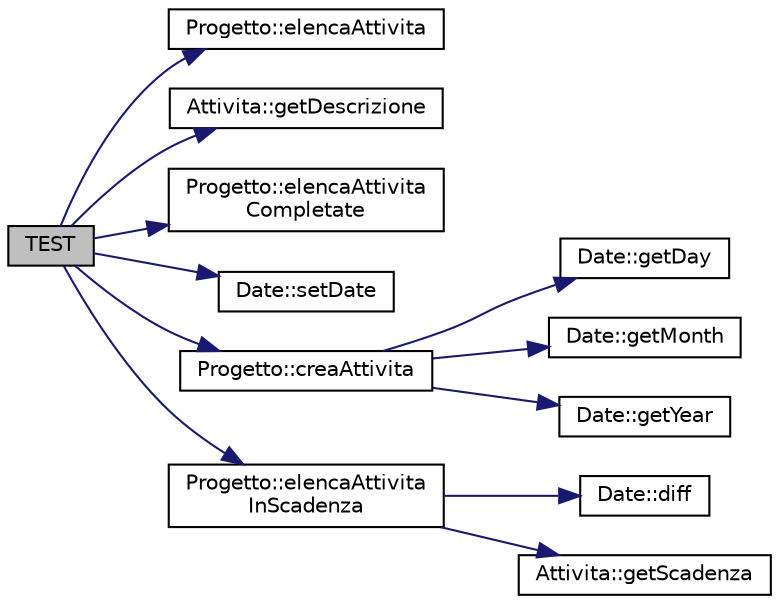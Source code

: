 digraph "TEST"
{
 // LATEX_PDF_SIZE
  edge [fontname="Helvetica",fontsize="10",labelfontname="Helvetica",labelfontsize="10"];
  node [fontname="Helvetica",fontsize="10",shape=record];
  rankdir="LR";
  Node45 [label="TEST",height=0.2,width=0.4,color="black", fillcolor="grey75", style="filled", fontcolor="black",tooltip=" "];
  Node45 -> Node46 [color="midnightblue",fontsize="10",style="solid",fontname="Helvetica"];
  Node46 [label="Progetto::elencaAttivita",height=0.2,width=0.4,color="black", fillcolor="white", style="filled",URL="$class_progetto.html#a584a5c737881dd832d6b37dfe6ab2650",tooltip="elenco delle attivita' del progetto"];
  Node45 -> Node47 [color="midnightblue",fontsize="10",style="solid",fontname="Helvetica"];
  Node47 [label="Attivita::getDescrizione",height=0.2,width=0.4,color="black", fillcolor="white", style="filled",URL="$class_attivita.html#aa51912a82f36d8beb03ef440bace68c8",tooltip="acquisizione descrizione dell'attivita'"];
  Node45 -> Node48 [color="midnightblue",fontsize="10",style="solid",fontname="Helvetica"];
  Node48 [label="Progetto::elencaAttivita\lCompletate",height=0.2,width=0.4,color="black", fillcolor="white", style="filled",URL="$class_progetto.html#af093b53f52148e1dd7fa52f3b9a19813",tooltip="elenco delle attivita' completate del progetto"];
  Node45 -> Node49 [color="midnightblue",fontsize="10",style="solid",fontname="Helvetica"];
  Node49 [label="Date::setDate",height=0.2,width=0.4,color="black", fillcolor="white", style="filled",URL="$class_date.html#a19eb26bdd61f068b5c3841e3a084d549",tooltip=" "];
  Node45 -> Node50 [color="midnightblue",fontsize="10",style="solid",fontname="Helvetica"];
  Node50 [label="Progetto::creaAttivita",height=0.2,width=0.4,color="black", fillcolor="white", style="filled",URL="$class_progetto.html#af483f7ff14bc2181ffcd1346da2af67a",tooltip="aggiunta nuova attivita' al progetto"];
  Node50 -> Node51 [color="midnightblue",fontsize="10",style="solid",fontname="Helvetica"];
  Node51 [label="Date::getDay",height=0.2,width=0.4,color="black", fillcolor="white", style="filled",URL="$class_date.html#a687c38470834100a545341fa3fd95982",tooltip=" "];
  Node50 -> Node52 [color="midnightblue",fontsize="10",style="solid",fontname="Helvetica"];
  Node52 [label="Date::getMonth",height=0.2,width=0.4,color="black", fillcolor="white", style="filled",URL="$class_date.html#a1007223f5bde9152cf31ab53417a7980",tooltip=" "];
  Node50 -> Node53 [color="midnightblue",fontsize="10",style="solid",fontname="Helvetica"];
  Node53 [label="Date::getYear",height=0.2,width=0.4,color="black", fillcolor="white", style="filled",URL="$class_date.html#acf6357dc69d916489d3065efce18736d",tooltip=" "];
  Node45 -> Node54 [color="midnightblue",fontsize="10",style="solid",fontname="Helvetica"];
  Node54 [label="Progetto::elencaAttivita\lInScadenza",height=0.2,width=0.4,color="black", fillcolor="white", style="filled",URL="$class_progetto.html#a6bbaa11138cad32b3329fbdc015c61d7",tooltip="elenco delle attivita' in scadenza prima di una specifica data del progetto"];
  Node54 -> Node55 [color="midnightblue",fontsize="10",style="solid",fontname="Helvetica"];
  Node55 [label="Date::diff",height=0.2,width=0.4,color="black", fillcolor="white", style="filled",URL="$class_date.html#acf0a50044c24f962c53ec23adf2a940d",tooltip=" "];
  Node54 -> Node56 [color="midnightblue",fontsize="10",style="solid",fontname="Helvetica"];
  Node56 [label="Attivita::getScadenza",height=0.2,width=0.4,color="black", fillcolor="white", style="filled",URL="$class_attivita.html#a1622c90b07bf0d640e092cb99adb0eff",tooltip="acquisizione della data di scadenza dell'attivita'"];
}
